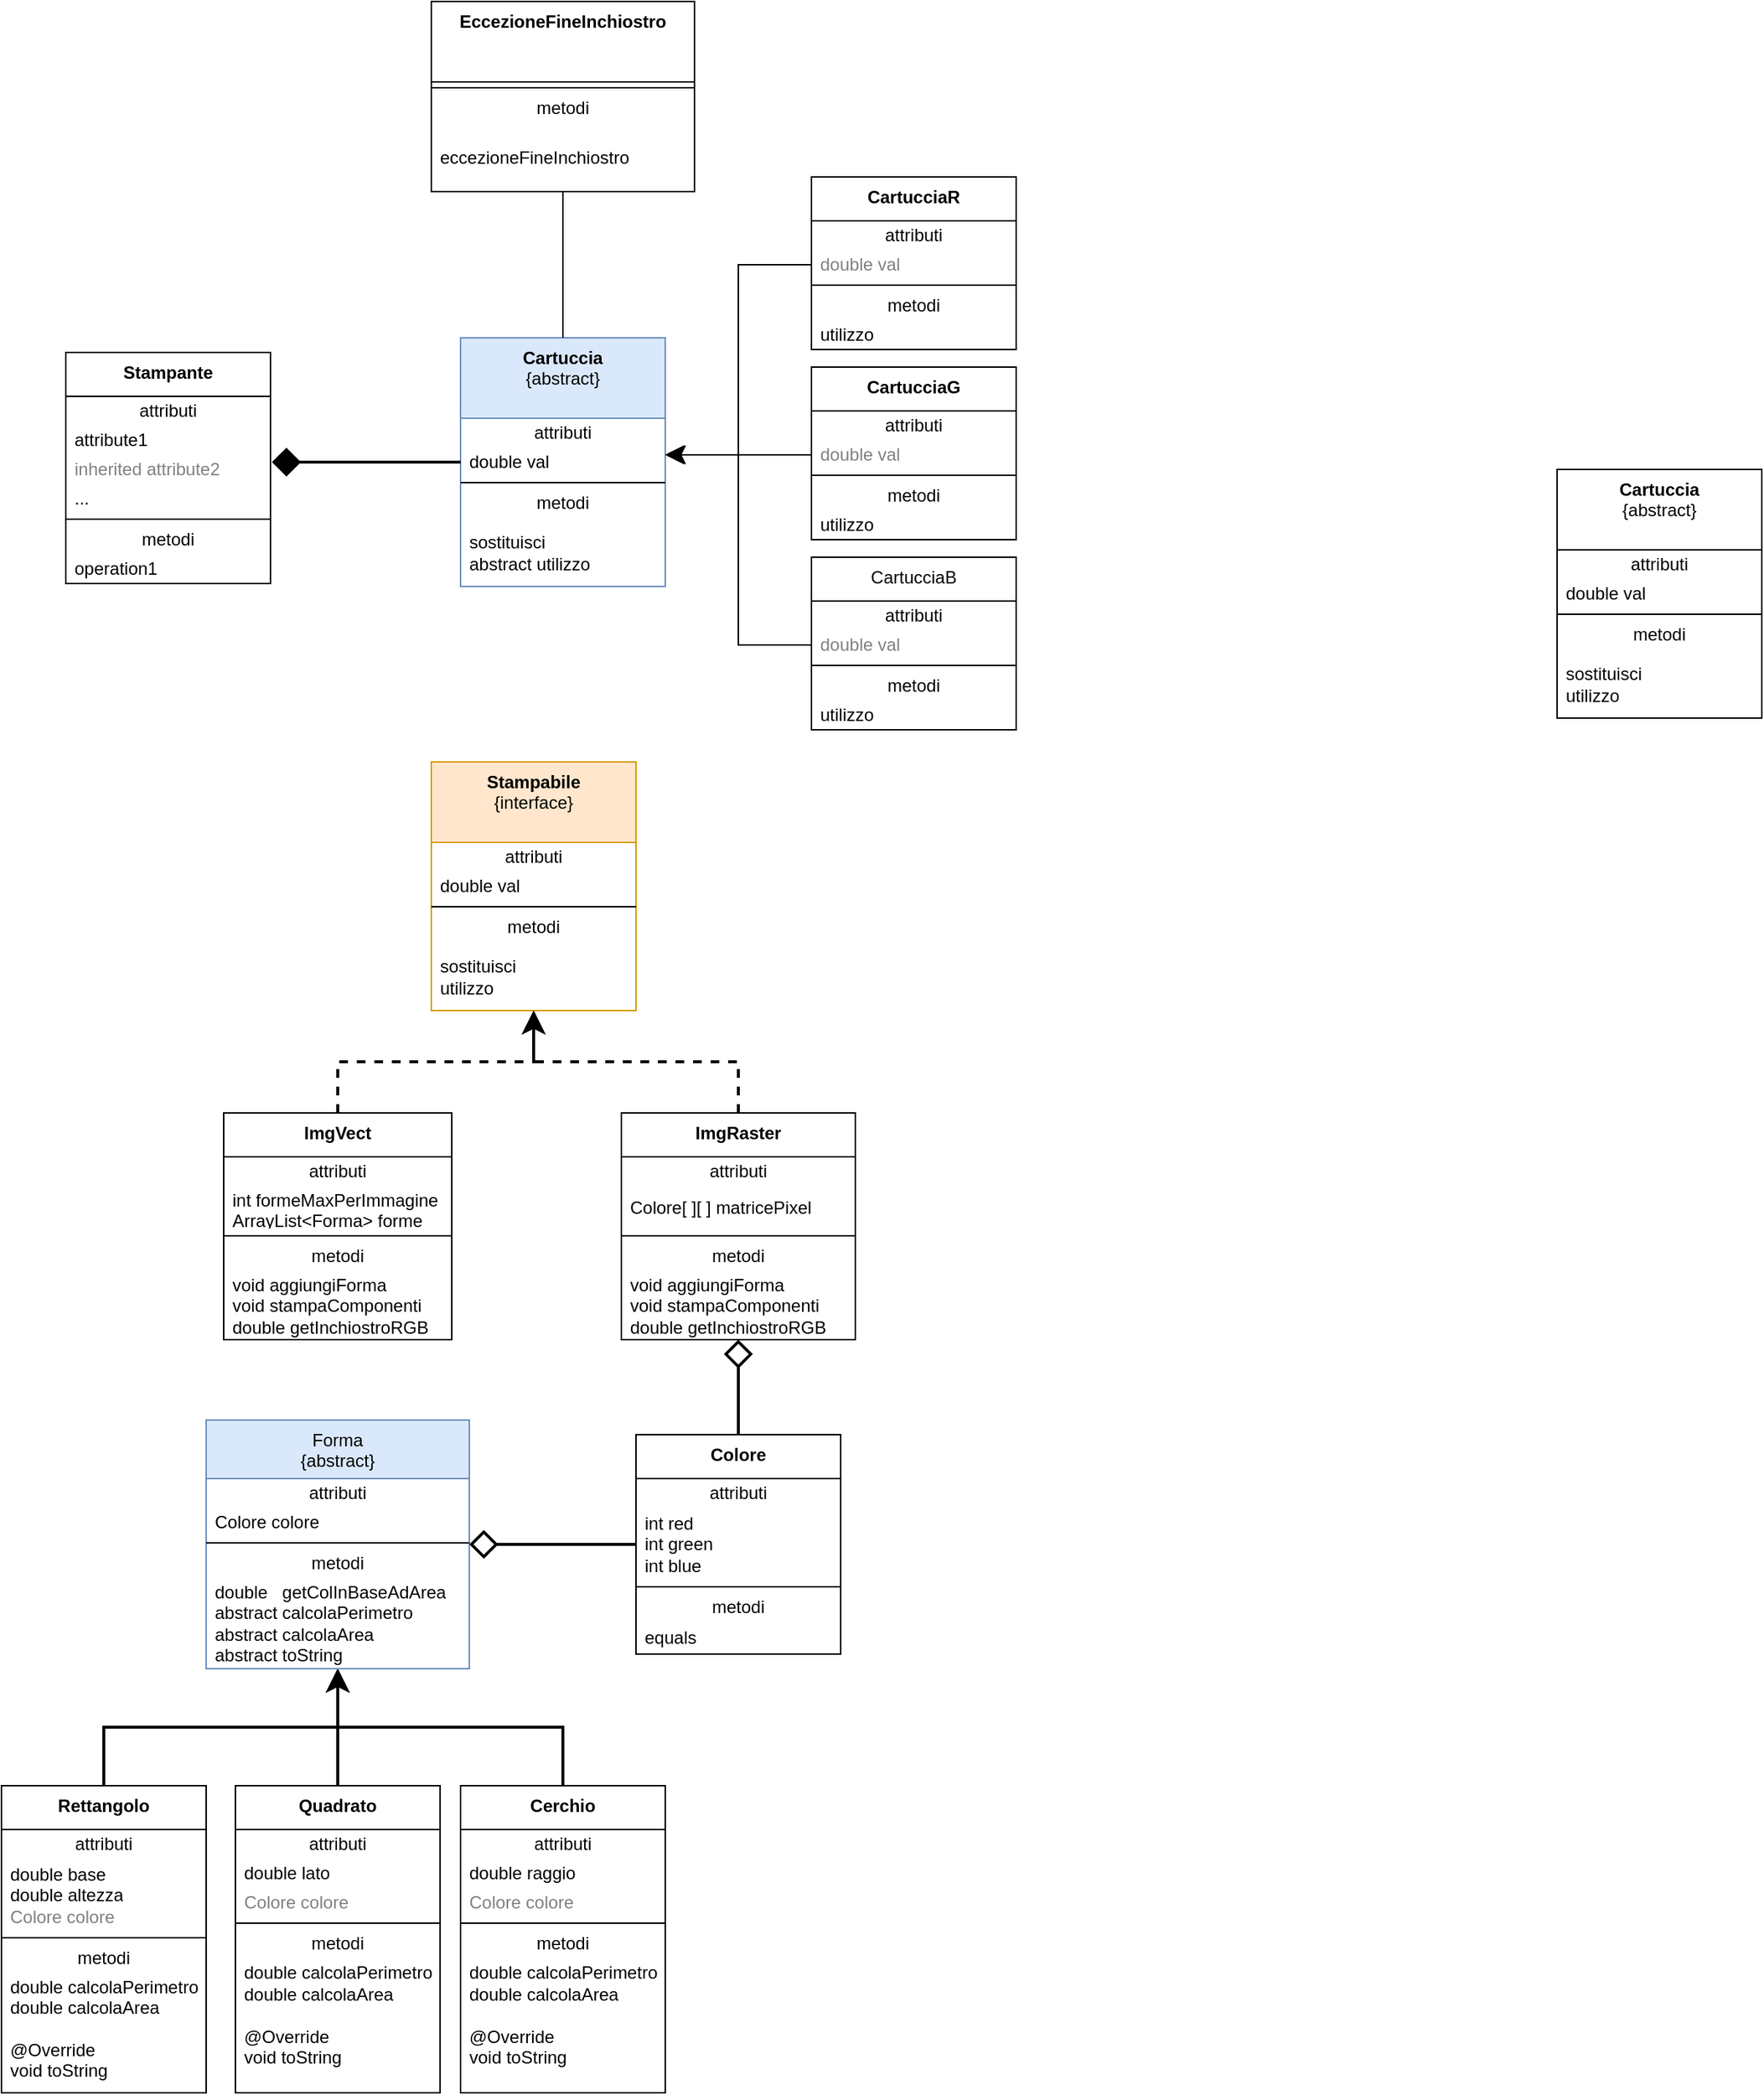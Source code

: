 <mxfile version="24.9.0">
  <diagram name="Pagina-1" id="Hsld3cg1v6XtpQA-iXIp">
    <mxGraphModel dx="1185" dy="422" grid="1" gridSize="10" guides="1" tooltips="1" connect="1" arrows="1" fold="1" page="1" pageScale="1" pageWidth="827" pageHeight="1169" background="none" math="0" shadow="0">
      <root>
        <mxCell id="0" />
        <mxCell id="1" parent="0" />
        <mxCell id="GJ7OKZnw5Xzyx3DYVOwt-128" style="edgeStyle=orthogonalEdgeStyle;rounded=0;orthogonalLoop=1;jettySize=auto;html=1;exitX=0.5;exitY=0;exitDx=0;exitDy=0;entryX=0.5;entryY=1;entryDx=0;entryDy=0;strokeWidth=2;endSize=10;" edge="1" parent="1" source="GJ7OKZnw5Xzyx3DYVOwt-2" target="GJ7OKZnw5Xzyx3DYVOwt-118">
          <mxGeometry relative="1" as="geometry" />
        </mxCell>
        <mxCell id="GJ7OKZnw5Xzyx3DYVOwt-2" value="&lt;b&gt;Rettangolo&lt;/b&gt;" style="swimlane;fontStyle=0;align=center;verticalAlign=top;childLayout=stackLayout;horizontal=1;startSize=30;horizontalStack=0;resizeParent=1;resizeParentMax=0;resizeLast=0;collapsible=0;marginBottom=0;html=1;whiteSpace=wrap;" vertex="1" parent="1">
          <mxGeometry x="146" y="1440" width="140" height="210" as="geometry" />
        </mxCell>
        <mxCell id="GJ7OKZnw5Xzyx3DYVOwt-3" value="attributi" style="text;html=1;strokeColor=none;fillColor=none;align=center;verticalAlign=middle;spacingLeft=4;spacingRight=4;overflow=hidden;rotatable=0;points=[[0,0.5],[1,0.5]];portConstraint=eastwest;whiteSpace=wrap;" vertex="1" parent="GJ7OKZnw5Xzyx3DYVOwt-2">
          <mxGeometry y="30" width="140" height="20" as="geometry" />
        </mxCell>
        <mxCell id="GJ7OKZnw5Xzyx3DYVOwt-4" value="double base&lt;div&gt;double altezza&lt;/div&gt;&lt;div&gt;&lt;span style=&quot;color: rgb(128, 128, 128);&quot;&gt;Colore colore&lt;/span&gt;&lt;/div&gt;" style="text;html=1;strokeColor=none;fillColor=none;align=left;verticalAlign=middle;spacingLeft=4;spacingRight=4;overflow=hidden;rotatable=0;points=[[0,0.5],[1,0.5]];portConstraint=eastwest;whiteSpace=wrap;" vertex="1" parent="GJ7OKZnw5Xzyx3DYVOwt-2">
          <mxGeometry y="50" width="140" height="50" as="geometry" />
        </mxCell>
        <mxCell id="GJ7OKZnw5Xzyx3DYVOwt-7" value="" style="line;strokeWidth=1;fillColor=none;align=left;verticalAlign=middle;spacingTop=-1;spacingLeft=3;spacingRight=3;rotatable=0;labelPosition=right;points=[];portConstraint=eastwest;" vertex="1" parent="GJ7OKZnw5Xzyx3DYVOwt-2">
          <mxGeometry y="100" width="140" height="8" as="geometry" />
        </mxCell>
        <mxCell id="GJ7OKZnw5Xzyx3DYVOwt-8" value="metodi" style="text;html=1;strokeColor=none;fillColor=none;align=center;verticalAlign=middle;spacingLeft=4;spacingRight=4;overflow=hidden;rotatable=0;points=[[0,0.5],[1,0.5]];portConstraint=eastwest;whiteSpace=wrap;" vertex="1" parent="GJ7OKZnw5Xzyx3DYVOwt-2">
          <mxGeometry y="108" width="140" height="20" as="geometry" />
        </mxCell>
        <mxCell id="GJ7OKZnw5Xzyx3DYVOwt-9" value="double calcolaPerimetro&lt;div&gt;double calcolaArea&lt;/div&gt;&lt;div&gt;&lt;br&gt;&lt;/div&gt;&lt;div&gt;@Override&lt;/div&gt;&lt;div&gt;void toString&lt;/div&gt;&lt;div&gt;&lt;br&gt;&lt;/div&gt;" style="text;html=1;strokeColor=none;fillColor=none;align=left;verticalAlign=middle;spacingLeft=4;spacingRight=4;overflow=hidden;rotatable=0;points=[[0,0.5],[1,0.5]];portConstraint=eastwest;whiteSpace=wrap;" vertex="1" parent="GJ7OKZnw5Xzyx3DYVOwt-2">
          <mxGeometry y="128" width="140" height="82" as="geometry" />
        </mxCell>
        <mxCell id="GJ7OKZnw5Xzyx3DYVOwt-11" value="&lt;b&gt;Stampante&lt;/b&gt;&lt;div&gt;&lt;br/&gt;&lt;/div&gt;" style="swimlane;fontStyle=0;align=center;verticalAlign=top;childLayout=stackLayout;horizontal=1;startSize=30;horizontalStack=0;resizeParent=1;resizeParentMax=0;resizeLast=0;collapsible=0;marginBottom=0;html=1;whiteSpace=wrap;" vertex="1" parent="1">
          <mxGeometry x="190" y="460" width="140" height="158" as="geometry" />
        </mxCell>
        <mxCell id="GJ7OKZnw5Xzyx3DYVOwt-12" value="attributi" style="text;html=1;strokeColor=none;fillColor=none;align=center;verticalAlign=middle;spacingLeft=4;spacingRight=4;overflow=hidden;rotatable=0;points=[[0,0.5],[1,0.5]];portConstraint=eastwest;whiteSpace=wrap;" vertex="1" parent="GJ7OKZnw5Xzyx3DYVOwt-11">
          <mxGeometry y="30" width="140" height="20" as="geometry" />
        </mxCell>
        <mxCell id="GJ7OKZnw5Xzyx3DYVOwt-13" value="attribute1" style="text;html=1;strokeColor=none;fillColor=none;align=left;verticalAlign=middle;spacingLeft=4;spacingRight=4;overflow=hidden;rotatable=0;points=[[0,0.5],[1,0.5]];portConstraint=eastwest;whiteSpace=wrap;" vertex="1" parent="GJ7OKZnw5Xzyx3DYVOwt-11">
          <mxGeometry y="50" width="140" height="20" as="geometry" />
        </mxCell>
        <mxCell id="GJ7OKZnw5Xzyx3DYVOwt-14" value="inherited attribute2" style="text;html=1;strokeColor=none;fillColor=none;align=left;verticalAlign=middle;spacingLeft=4;spacingRight=4;overflow=hidden;rotatable=0;points=[[0,0.5],[1,0.5]];portConstraint=eastwest;fontColor=#808080;whiteSpace=wrap;" vertex="1" parent="GJ7OKZnw5Xzyx3DYVOwt-11">
          <mxGeometry y="70" width="140" height="20" as="geometry" />
        </mxCell>
        <mxCell id="GJ7OKZnw5Xzyx3DYVOwt-15" value="..." style="text;html=1;strokeColor=none;fillColor=none;align=left;verticalAlign=middle;spacingLeft=4;spacingRight=4;overflow=hidden;rotatable=0;points=[[0,0.5],[1,0.5]];portConstraint=eastwest;whiteSpace=wrap;" vertex="1" parent="GJ7OKZnw5Xzyx3DYVOwt-11">
          <mxGeometry y="90" width="140" height="20" as="geometry" />
        </mxCell>
        <mxCell id="GJ7OKZnw5Xzyx3DYVOwt-16" value="" style="line;strokeWidth=1;fillColor=none;align=left;verticalAlign=middle;spacingTop=-1;spacingLeft=3;spacingRight=3;rotatable=0;labelPosition=right;points=[];portConstraint=eastwest;" vertex="1" parent="GJ7OKZnw5Xzyx3DYVOwt-11">
          <mxGeometry y="110" width="140" height="8" as="geometry" />
        </mxCell>
        <mxCell id="GJ7OKZnw5Xzyx3DYVOwt-17" value="metodi" style="text;html=1;strokeColor=none;fillColor=none;align=center;verticalAlign=middle;spacingLeft=4;spacingRight=4;overflow=hidden;rotatable=0;points=[[0,0.5],[1,0.5]];portConstraint=eastwest;whiteSpace=wrap;" vertex="1" parent="GJ7OKZnw5Xzyx3DYVOwt-11">
          <mxGeometry y="118" width="140" height="20" as="geometry" />
        </mxCell>
        <mxCell id="GJ7OKZnw5Xzyx3DYVOwt-18" value="operation1" style="text;html=1;strokeColor=none;fillColor=none;align=left;verticalAlign=middle;spacingLeft=4;spacingRight=4;overflow=hidden;rotatable=0;points=[[0,0.5],[1,0.5]];portConstraint=eastwest;whiteSpace=wrap;" vertex="1" parent="GJ7OKZnw5Xzyx3DYVOwt-11">
          <mxGeometry y="138" width="140" height="20" as="geometry" />
        </mxCell>
        <mxCell id="GJ7OKZnw5Xzyx3DYVOwt-19" value="&lt;b&gt;Cartuccia&lt;/b&gt;&lt;br&gt;{abstract}" style="swimlane;fontStyle=0;align=center;verticalAlign=top;childLayout=stackLayout;horizontal=1;startSize=55;horizontalStack=0;resizeParent=1;resizeParentMax=0;resizeLast=0;collapsible=0;marginBottom=0;html=1;whiteSpace=wrap;fillColor=#dae8fc;strokeColor=#6c8ebf;" vertex="1" parent="1">
          <mxGeometry x="460" y="450" width="140" height="170" as="geometry" />
        </mxCell>
        <mxCell id="GJ7OKZnw5Xzyx3DYVOwt-20" value="attributi" style="text;html=1;strokeColor=none;fillColor=none;align=center;verticalAlign=middle;spacingLeft=4;spacingRight=4;overflow=hidden;rotatable=0;points=[[0,0.5],[1,0.5]];portConstraint=eastwest;whiteSpace=wrap;" vertex="1" parent="GJ7OKZnw5Xzyx3DYVOwt-19">
          <mxGeometry y="55" width="140" height="20" as="geometry" />
        </mxCell>
        <mxCell id="GJ7OKZnw5Xzyx3DYVOwt-21" value="double val" style="text;html=1;strokeColor=none;fillColor=none;align=left;verticalAlign=middle;spacingLeft=4;spacingRight=4;overflow=hidden;rotatable=0;points=[[0,0.5],[1,0.5]];portConstraint=eastwest;whiteSpace=wrap;" vertex="1" parent="GJ7OKZnw5Xzyx3DYVOwt-19">
          <mxGeometry y="75" width="140" height="20" as="geometry" />
        </mxCell>
        <mxCell id="GJ7OKZnw5Xzyx3DYVOwt-24" value="" style="line;strokeWidth=1;fillColor=none;align=left;verticalAlign=middle;spacingTop=-1;spacingLeft=3;spacingRight=3;rotatable=0;labelPosition=right;points=[];portConstraint=eastwest;" vertex="1" parent="GJ7OKZnw5Xzyx3DYVOwt-19">
          <mxGeometry y="95" width="140" height="8" as="geometry" />
        </mxCell>
        <mxCell id="GJ7OKZnw5Xzyx3DYVOwt-25" value="metodi" style="text;html=1;strokeColor=none;fillColor=none;align=center;verticalAlign=middle;spacingLeft=4;spacingRight=4;overflow=hidden;rotatable=0;points=[[0,0.5],[1,0.5]];portConstraint=eastwest;whiteSpace=wrap;" vertex="1" parent="GJ7OKZnw5Xzyx3DYVOwt-19">
          <mxGeometry y="103" width="140" height="20" as="geometry" />
        </mxCell>
        <mxCell id="GJ7OKZnw5Xzyx3DYVOwt-26" value="sostituisci&lt;div&gt;abstract utilizzo&lt;/div&gt;" style="text;html=1;strokeColor=none;fillColor=none;align=left;verticalAlign=middle;spacingLeft=4;spacingRight=4;overflow=hidden;rotatable=0;points=[[0,0.5],[1,0.5]];portConstraint=eastwest;whiteSpace=wrap;" vertex="1" parent="GJ7OKZnw5Xzyx3DYVOwt-19">
          <mxGeometry y="123" width="140" height="47" as="geometry" />
        </mxCell>
        <mxCell id="GJ7OKZnw5Xzyx3DYVOwt-27" value="&lt;b&gt;CartucciaR&lt;/b&gt;" style="swimlane;fontStyle=0;align=center;verticalAlign=top;childLayout=stackLayout;horizontal=1;startSize=30;horizontalStack=0;resizeParent=1;resizeParentMax=0;resizeLast=0;collapsible=0;marginBottom=0;html=1;whiteSpace=wrap;" vertex="1" parent="1">
          <mxGeometry x="700" y="340" width="140" height="118" as="geometry" />
        </mxCell>
        <mxCell id="GJ7OKZnw5Xzyx3DYVOwt-28" value="attributi" style="text;html=1;strokeColor=none;fillColor=none;align=center;verticalAlign=middle;spacingLeft=4;spacingRight=4;overflow=hidden;rotatable=0;points=[[0,0.5],[1,0.5]];portConstraint=eastwest;whiteSpace=wrap;" vertex="1" parent="GJ7OKZnw5Xzyx3DYVOwt-27">
          <mxGeometry y="30" width="140" height="20" as="geometry" />
        </mxCell>
        <mxCell id="GJ7OKZnw5Xzyx3DYVOwt-88" style="edgeStyle=orthogonalEdgeStyle;rounded=0;orthogonalLoop=1;jettySize=auto;html=1;exitX=0;exitY=0.5;exitDx=0;exitDy=0;endSize=10;" edge="1" parent="GJ7OKZnw5Xzyx3DYVOwt-27" source="GJ7OKZnw5Xzyx3DYVOwt-30">
          <mxGeometry relative="1" as="geometry">
            <mxPoint x="-100" y="190" as="targetPoint" />
            <Array as="points">
              <mxPoint x="-50" y="60" />
              <mxPoint x="-50" y="190" />
            </Array>
          </mxGeometry>
        </mxCell>
        <mxCell id="GJ7OKZnw5Xzyx3DYVOwt-30" value="double val" style="text;html=1;strokeColor=none;fillColor=none;align=left;verticalAlign=middle;spacingLeft=4;spacingRight=4;overflow=hidden;rotatable=0;points=[[0,0.5],[1,0.5]];portConstraint=eastwest;fontColor=#808080;whiteSpace=wrap;" vertex="1" parent="GJ7OKZnw5Xzyx3DYVOwt-27">
          <mxGeometry y="50" width="140" height="20" as="geometry" />
        </mxCell>
        <mxCell id="GJ7OKZnw5Xzyx3DYVOwt-32" value="" style="line;strokeWidth=1;fillColor=none;align=left;verticalAlign=middle;spacingTop=-1;spacingLeft=3;spacingRight=3;rotatable=0;labelPosition=right;points=[];portConstraint=eastwest;" vertex="1" parent="GJ7OKZnw5Xzyx3DYVOwt-27">
          <mxGeometry y="70" width="140" height="8" as="geometry" />
        </mxCell>
        <mxCell id="GJ7OKZnw5Xzyx3DYVOwt-33" value="metodi" style="text;html=1;strokeColor=none;fillColor=none;align=center;verticalAlign=middle;spacingLeft=4;spacingRight=4;overflow=hidden;rotatable=0;points=[[0,0.5],[1,0.5]];portConstraint=eastwest;whiteSpace=wrap;" vertex="1" parent="GJ7OKZnw5Xzyx3DYVOwt-27">
          <mxGeometry y="78" width="140" height="20" as="geometry" />
        </mxCell>
        <mxCell id="GJ7OKZnw5Xzyx3DYVOwt-34" value="utilizzo" style="text;html=1;strokeColor=none;fillColor=none;align=left;verticalAlign=middle;spacingLeft=4;spacingRight=4;overflow=hidden;rotatable=0;points=[[0,0.5],[1,0.5]];portConstraint=eastwest;whiteSpace=wrap;" vertex="1" parent="GJ7OKZnw5Xzyx3DYVOwt-27">
          <mxGeometry y="98" width="140" height="20" as="geometry" />
        </mxCell>
        <mxCell id="GJ7OKZnw5Xzyx3DYVOwt-35" value="&lt;b&gt;CartucciaG&lt;/b&gt;" style="swimlane;fontStyle=0;align=center;verticalAlign=top;childLayout=stackLayout;horizontal=1;startSize=30;horizontalStack=0;resizeParent=1;resizeParentMax=0;resizeLast=0;collapsible=0;marginBottom=0;html=1;whiteSpace=wrap;" vertex="1" parent="1">
          <mxGeometry x="700" y="470" width="140" height="118" as="geometry" />
        </mxCell>
        <mxCell id="GJ7OKZnw5Xzyx3DYVOwt-36" value="attributi" style="text;html=1;strokeColor=none;fillColor=none;align=center;verticalAlign=middle;spacingLeft=4;spacingRight=4;overflow=hidden;rotatable=0;points=[[0,0.5],[1,0.5]];portConstraint=eastwest;whiteSpace=wrap;" vertex="1" parent="GJ7OKZnw5Xzyx3DYVOwt-35">
          <mxGeometry y="30" width="140" height="20" as="geometry" />
        </mxCell>
        <mxCell id="GJ7OKZnw5Xzyx3DYVOwt-38" value="double val" style="text;html=1;strokeColor=none;fillColor=none;align=left;verticalAlign=middle;spacingLeft=4;spacingRight=4;overflow=hidden;rotatable=0;points=[[0,0.5],[1,0.5]];portConstraint=eastwest;fontColor=#808080;whiteSpace=wrap;" vertex="1" parent="GJ7OKZnw5Xzyx3DYVOwt-35">
          <mxGeometry y="50" width="140" height="20" as="geometry" />
        </mxCell>
        <mxCell id="GJ7OKZnw5Xzyx3DYVOwt-40" value="" style="line;strokeWidth=1;fillColor=none;align=left;verticalAlign=middle;spacingTop=-1;spacingLeft=3;spacingRight=3;rotatable=0;labelPosition=right;points=[];portConstraint=eastwest;" vertex="1" parent="GJ7OKZnw5Xzyx3DYVOwt-35">
          <mxGeometry y="70" width="140" height="8" as="geometry" />
        </mxCell>
        <mxCell id="GJ7OKZnw5Xzyx3DYVOwt-41" value="metodi" style="text;html=1;strokeColor=none;fillColor=none;align=center;verticalAlign=middle;spacingLeft=4;spacingRight=4;overflow=hidden;rotatable=0;points=[[0,0.5],[1,0.5]];portConstraint=eastwest;whiteSpace=wrap;" vertex="1" parent="GJ7OKZnw5Xzyx3DYVOwt-35">
          <mxGeometry y="78" width="140" height="20" as="geometry" />
        </mxCell>
        <mxCell id="GJ7OKZnw5Xzyx3DYVOwt-42" value="utilizzo" style="text;html=1;strokeColor=none;fillColor=none;align=left;verticalAlign=middle;spacingLeft=4;spacingRight=4;overflow=hidden;rotatable=0;points=[[0,0.5],[1,0.5]];portConstraint=eastwest;whiteSpace=wrap;" vertex="1" parent="GJ7OKZnw5Xzyx3DYVOwt-35">
          <mxGeometry y="98" width="140" height="20" as="geometry" />
        </mxCell>
        <mxCell id="GJ7OKZnw5Xzyx3DYVOwt-43" value="CartucciaB" style="swimlane;fontStyle=0;align=center;verticalAlign=top;childLayout=stackLayout;horizontal=1;startSize=30;horizontalStack=0;resizeParent=1;resizeParentMax=0;resizeLast=0;collapsible=0;marginBottom=0;html=1;whiteSpace=wrap;" vertex="1" parent="1">
          <mxGeometry x="700" y="600" width="140" height="118" as="geometry" />
        </mxCell>
        <mxCell id="GJ7OKZnw5Xzyx3DYVOwt-44" value="attributi" style="text;html=1;strokeColor=none;fillColor=none;align=center;verticalAlign=middle;spacingLeft=4;spacingRight=4;overflow=hidden;rotatable=0;points=[[0,0.5],[1,0.5]];portConstraint=eastwest;whiteSpace=wrap;" vertex="1" parent="GJ7OKZnw5Xzyx3DYVOwt-43">
          <mxGeometry y="30" width="140" height="20" as="geometry" />
        </mxCell>
        <mxCell id="GJ7OKZnw5Xzyx3DYVOwt-46" value="double val" style="text;html=1;strokeColor=none;fillColor=none;align=left;verticalAlign=middle;spacingLeft=4;spacingRight=4;overflow=hidden;rotatable=0;points=[[0,0.5],[1,0.5]];portConstraint=eastwest;fontColor=#808080;whiteSpace=wrap;" vertex="1" parent="GJ7OKZnw5Xzyx3DYVOwt-43">
          <mxGeometry y="50" width="140" height="20" as="geometry" />
        </mxCell>
        <mxCell id="GJ7OKZnw5Xzyx3DYVOwt-48" value="" style="line;strokeWidth=1;fillColor=none;align=left;verticalAlign=middle;spacingTop=-1;spacingLeft=3;spacingRight=3;rotatable=0;labelPosition=right;points=[];portConstraint=eastwest;" vertex="1" parent="GJ7OKZnw5Xzyx3DYVOwt-43">
          <mxGeometry y="70" width="140" height="8" as="geometry" />
        </mxCell>
        <mxCell id="GJ7OKZnw5Xzyx3DYVOwt-49" value="metodi" style="text;html=1;strokeColor=none;fillColor=none;align=center;verticalAlign=middle;spacingLeft=4;spacingRight=4;overflow=hidden;rotatable=0;points=[[0,0.5],[1,0.5]];portConstraint=eastwest;whiteSpace=wrap;" vertex="1" parent="GJ7OKZnw5Xzyx3DYVOwt-43">
          <mxGeometry y="78" width="140" height="20" as="geometry" />
        </mxCell>
        <mxCell id="GJ7OKZnw5Xzyx3DYVOwt-50" value="utilizzo" style="text;html=1;strokeColor=none;fillColor=none;align=left;verticalAlign=middle;spacingLeft=4;spacingRight=4;overflow=hidden;rotatable=0;points=[[0,0.5],[1,0.5]];portConstraint=eastwest;whiteSpace=wrap;" vertex="1" parent="GJ7OKZnw5Xzyx3DYVOwt-43">
          <mxGeometry y="98" width="140" height="20" as="geometry" />
        </mxCell>
        <mxCell id="GJ7OKZnw5Xzyx3DYVOwt-90" style="edgeStyle=orthogonalEdgeStyle;rounded=0;orthogonalLoop=1;jettySize=auto;html=1;exitX=0.5;exitY=1;exitDx=0;exitDy=0;entryX=0.5;entryY=0;entryDx=0;entryDy=0;endArrow=none;endFill=0;" edge="1" parent="1" source="GJ7OKZnw5Xzyx3DYVOwt-57" target="GJ7OKZnw5Xzyx3DYVOwt-19">
          <mxGeometry relative="1" as="geometry" />
        </mxCell>
        <mxCell id="GJ7OKZnw5Xzyx3DYVOwt-57" value="&lt;b&gt;EccezioneFineInchiostro&lt;/b&gt;" style="swimlane;fontStyle=0;align=center;verticalAlign=top;childLayout=stackLayout;horizontal=1;startSize=55;horizontalStack=0;resizeParent=1;resizeParentMax=0;resizeLast=0;collapsible=0;marginBottom=0;html=1;whiteSpace=wrap;" vertex="1" parent="1">
          <mxGeometry x="440" y="220" width="180" height="130" as="geometry" />
        </mxCell>
        <mxCell id="GJ7OKZnw5Xzyx3DYVOwt-60" value="" style="line;strokeWidth=1;fillColor=none;align=left;verticalAlign=middle;spacingTop=-1;spacingLeft=3;spacingRight=3;rotatable=0;labelPosition=right;points=[];portConstraint=eastwest;" vertex="1" parent="GJ7OKZnw5Xzyx3DYVOwt-57">
          <mxGeometry y="55" width="180" height="8" as="geometry" />
        </mxCell>
        <mxCell id="GJ7OKZnw5Xzyx3DYVOwt-61" value="metodi" style="text;html=1;strokeColor=none;fillColor=none;align=center;verticalAlign=middle;spacingLeft=4;spacingRight=4;overflow=hidden;rotatable=0;points=[[0,0.5],[1,0.5]];portConstraint=eastwest;whiteSpace=wrap;" vertex="1" parent="GJ7OKZnw5Xzyx3DYVOwt-57">
          <mxGeometry y="63" width="180" height="20" as="geometry" />
        </mxCell>
        <mxCell id="GJ7OKZnw5Xzyx3DYVOwt-62" value="eccezioneFineInchiostro" style="text;html=1;strokeColor=none;fillColor=none;align=left;verticalAlign=middle;spacingLeft=4;spacingRight=4;overflow=hidden;rotatable=0;points=[[0,0.5],[1,0.5]];portConstraint=eastwest;whiteSpace=wrap;" vertex="1" parent="GJ7OKZnw5Xzyx3DYVOwt-57">
          <mxGeometry y="83" width="180" height="47" as="geometry" />
        </mxCell>
        <mxCell id="GJ7OKZnw5Xzyx3DYVOwt-63" value="&lt;b&gt;Cartuccia&lt;/b&gt;&lt;br&gt;{abstract}" style="swimlane;fontStyle=0;align=center;verticalAlign=top;childLayout=stackLayout;horizontal=1;startSize=55;horizontalStack=0;resizeParent=1;resizeParentMax=0;resizeLast=0;collapsible=0;marginBottom=0;html=1;whiteSpace=wrap;" vertex="1" parent="1">
          <mxGeometry x="1210" y="540" width="140" height="170" as="geometry" />
        </mxCell>
        <mxCell id="GJ7OKZnw5Xzyx3DYVOwt-64" value="attributi" style="text;html=1;strokeColor=none;fillColor=none;align=center;verticalAlign=middle;spacingLeft=4;spacingRight=4;overflow=hidden;rotatable=0;points=[[0,0.5],[1,0.5]];portConstraint=eastwest;whiteSpace=wrap;" vertex="1" parent="GJ7OKZnw5Xzyx3DYVOwt-63">
          <mxGeometry y="55" width="140" height="20" as="geometry" />
        </mxCell>
        <mxCell id="GJ7OKZnw5Xzyx3DYVOwt-65" value="double val" style="text;html=1;strokeColor=none;fillColor=none;align=left;verticalAlign=middle;spacingLeft=4;spacingRight=4;overflow=hidden;rotatable=0;points=[[0,0.5],[1,0.5]];portConstraint=eastwest;whiteSpace=wrap;" vertex="1" parent="GJ7OKZnw5Xzyx3DYVOwt-63">
          <mxGeometry y="75" width="140" height="20" as="geometry" />
        </mxCell>
        <mxCell id="GJ7OKZnw5Xzyx3DYVOwt-66" value="" style="line;strokeWidth=1;fillColor=none;align=left;verticalAlign=middle;spacingTop=-1;spacingLeft=3;spacingRight=3;rotatable=0;labelPosition=right;points=[];portConstraint=eastwest;" vertex="1" parent="GJ7OKZnw5Xzyx3DYVOwt-63">
          <mxGeometry y="95" width="140" height="8" as="geometry" />
        </mxCell>
        <mxCell id="GJ7OKZnw5Xzyx3DYVOwt-67" value="metodi" style="text;html=1;strokeColor=none;fillColor=none;align=center;verticalAlign=middle;spacingLeft=4;spacingRight=4;overflow=hidden;rotatable=0;points=[[0,0.5],[1,0.5]];portConstraint=eastwest;whiteSpace=wrap;" vertex="1" parent="GJ7OKZnw5Xzyx3DYVOwt-63">
          <mxGeometry y="103" width="140" height="20" as="geometry" />
        </mxCell>
        <mxCell id="GJ7OKZnw5Xzyx3DYVOwt-68" value="sostituisci&lt;div&gt;utilizzo&lt;/div&gt;" style="text;html=1;strokeColor=none;fillColor=none;align=left;verticalAlign=middle;spacingLeft=4;spacingRight=4;overflow=hidden;rotatable=0;points=[[0,0.5],[1,0.5]];portConstraint=eastwest;whiteSpace=wrap;" vertex="1" parent="GJ7OKZnw5Xzyx3DYVOwt-63">
          <mxGeometry y="123" width="140" height="47" as="geometry" />
        </mxCell>
        <mxCell id="GJ7OKZnw5Xzyx3DYVOwt-135" style="edgeStyle=orthogonalEdgeStyle;rounded=0;orthogonalLoop=1;jettySize=auto;html=1;exitX=0.5;exitY=0;exitDx=0;exitDy=0;entryX=0.5;entryY=1;entryDx=0;entryDy=0;endSize=15;strokeWidth=2;endArrow=diamond;endFill=0;" edge="1" parent="1" source="GJ7OKZnw5Xzyx3DYVOwt-69" target="GJ7OKZnw5Xzyx3DYVOwt-129">
          <mxGeometry relative="1" as="geometry" />
        </mxCell>
        <mxCell id="GJ7OKZnw5Xzyx3DYVOwt-69" value="&lt;b&gt;Colore&lt;/b&gt;" style="swimlane;fontStyle=0;align=center;verticalAlign=top;childLayout=stackLayout;horizontal=1;startSize=30;horizontalStack=0;resizeParent=1;resizeParentMax=0;resizeLast=0;collapsible=0;marginBottom=0;html=1;whiteSpace=wrap;" vertex="1" parent="1">
          <mxGeometry x="580" y="1200" width="140" height="150" as="geometry" />
        </mxCell>
        <mxCell id="GJ7OKZnw5Xzyx3DYVOwt-70" value="attributi" style="text;html=1;strokeColor=none;fillColor=none;align=center;verticalAlign=middle;spacingLeft=4;spacingRight=4;overflow=hidden;rotatable=0;points=[[0,0.5],[1,0.5]];portConstraint=eastwest;whiteSpace=wrap;" vertex="1" parent="GJ7OKZnw5Xzyx3DYVOwt-69">
          <mxGeometry y="30" width="140" height="20" as="geometry" />
        </mxCell>
        <mxCell id="GJ7OKZnw5Xzyx3DYVOwt-71" value="int red&lt;div&gt;int green&lt;/div&gt;&lt;div&gt;int blue&lt;/div&gt;" style="text;html=1;strokeColor=none;fillColor=none;align=left;verticalAlign=middle;spacingLeft=4;spacingRight=4;overflow=hidden;rotatable=0;points=[[0,0.5],[1,0.5]];portConstraint=eastwest;whiteSpace=wrap;" vertex="1" parent="GJ7OKZnw5Xzyx3DYVOwt-69">
          <mxGeometry y="50" width="140" height="50" as="geometry" />
        </mxCell>
        <mxCell id="GJ7OKZnw5Xzyx3DYVOwt-72" value="" style="line;strokeWidth=1;fillColor=none;align=left;verticalAlign=middle;spacingTop=-1;spacingLeft=3;spacingRight=3;rotatable=0;labelPosition=right;points=[];portConstraint=eastwest;" vertex="1" parent="GJ7OKZnw5Xzyx3DYVOwt-69">
          <mxGeometry y="100" width="140" height="8" as="geometry" />
        </mxCell>
        <mxCell id="GJ7OKZnw5Xzyx3DYVOwt-73" value="metodi" style="text;html=1;strokeColor=none;fillColor=none;align=center;verticalAlign=middle;spacingLeft=4;spacingRight=4;overflow=hidden;rotatable=0;points=[[0,0.5],[1,0.5]];portConstraint=eastwest;whiteSpace=wrap;" vertex="1" parent="GJ7OKZnw5Xzyx3DYVOwt-69">
          <mxGeometry y="108" width="140" height="20" as="geometry" />
        </mxCell>
        <mxCell id="GJ7OKZnw5Xzyx3DYVOwt-74" value="&lt;div&gt;equals&lt;/div&gt;" style="text;html=1;strokeColor=none;fillColor=none;align=left;verticalAlign=middle;spacingLeft=4;spacingRight=4;overflow=hidden;rotatable=0;points=[[0,0.5],[1,0.5]];portConstraint=eastwest;whiteSpace=wrap;" vertex="1" parent="GJ7OKZnw5Xzyx3DYVOwt-69">
          <mxGeometry y="128" width="140" height="22" as="geometry" />
        </mxCell>
        <mxCell id="GJ7OKZnw5Xzyx3DYVOwt-138" style="edgeStyle=orthogonalEdgeStyle;shape=connector;rounded=0;orthogonalLoop=1;jettySize=auto;html=1;exitX=0.5;exitY=0;exitDx=0;exitDy=0;strokeColor=default;strokeWidth=2;align=center;verticalAlign=middle;fontFamily=Helvetica;fontSize=11;fontColor=default;labelBackgroundColor=default;endArrow=classic;endSize=10;dashed=1;" edge="1" parent="1" source="GJ7OKZnw5Xzyx3DYVOwt-75" target="GJ7OKZnw5Xzyx3DYVOwt-81">
          <mxGeometry relative="1" as="geometry" />
        </mxCell>
        <mxCell id="GJ7OKZnw5Xzyx3DYVOwt-75" value="&lt;b&gt;ImgVect&lt;/b&gt;" style="swimlane;fontStyle=0;align=center;verticalAlign=top;childLayout=stackLayout;horizontal=1;startSize=30;horizontalStack=0;resizeParent=1;resizeParentMax=0;resizeLast=0;collapsible=0;marginBottom=0;html=1;whiteSpace=wrap;" vertex="1" parent="1">
          <mxGeometry x="298" y="980" width="156" height="155" as="geometry" />
        </mxCell>
        <mxCell id="GJ7OKZnw5Xzyx3DYVOwt-76" value="attributi" style="text;html=1;strokeColor=none;fillColor=none;align=center;verticalAlign=middle;spacingLeft=4;spacingRight=4;overflow=hidden;rotatable=0;points=[[0,0.5],[1,0.5]];portConstraint=eastwest;whiteSpace=wrap;" vertex="1" parent="GJ7OKZnw5Xzyx3DYVOwt-75">
          <mxGeometry y="30" width="156" height="20" as="geometry" />
        </mxCell>
        <mxCell id="GJ7OKZnw5Xzyx3DYVOwt-77" value="int formeMaxPerImmagine&lt;div&gt;ArrayList&amp;lt;Forma&amp;gt; forme&lt;/div&gt;" style="text;html=1;strokeColor=none;fillColor=none;align=left;verticalAlign=middle;spacingLeft=4;spacingRight=4;overflow=hidden;rotatable=0;points=[[0,0.5],[1,0.5]];portConstraint=eastwest;whiteSpace=wrap;" vertex="1" parent="GJ7OKZnw5Xzyx3DYVOwt-75">
          <mxGeometry y="50" width="156" height="30" as="geometry" />
        </mxCell>
        <mxCell id="GJ7OKZnw5Xzyx3DYVOwt-78" value="" style="line;strokeWidth=1;fillColor=none;align=left;verticalAlign=middle;spacingTop=-1;spacingLeft=3;spacingRight=3;rotatable=0;labelPosition=right;points=[];portConstraint=eastwest;" vertex="1" parent="GJ7OKZnw5Xzyx3DYVOwt-75">
          <mxGeometry y="80" width="156" height="8" as="geometry" />
        </mxCell>
        <mxCell id="GJ7OKZnw5Xzyx3DYVOwt-79" value="metodi" style="text;html=1;strokeColor=none;fillColor=none;align=center;verticalAlign=middle;spacingLeft=4;spacingRight=4;overflow=hidden;rotatable=0;points=[[0,0.5],[1,0.5]];portConstraint=eastwest;whiteSpace=wrap;" vertex="1" parent="GJ7OKZnw5Xzyx3DYVOwt-75">
          <mxGeometry y="88" width="156" height="20" as="geometry" />
        </mxCell>
        <mxCell id="GJ7OKZnw5Xzyx3DYVOwt-80" value="void aggiungiForma&lt;div&gt;void stampaComponenti&lt;/div&gt;&lt;div&gt;double getInchiostroRGB&lt;/div&gt;&lt;div&gt;double calcolaAreaInBAseAlColore&lt;/div&gt;" style="text;html=1;strokeColor=none;fillColor=none;align=left;verticalAlign=middle;spacingLeft=4;spacingRight=4;overflow=hidden;rotatable=0;points=[[0,0.5],[1,0.5]];portConstraint=eastwest;whiteSpace=wrap;" vertex="1" parent="GJ7OKZnw5Xzyx3DYVOwt-75">
          <mxGeometry y="108" width="156" height="47" as="geometry" />
        </mxCell>
        <mxCell id="GJ7OKZnw5Xzyx3DYVOwt-81" value="&lt;b&gt;Stampabile&lt;/b&gt;&lt;div&gt;{interface}&lt;/div&gt;" style="swimlane;fontStyle=0;align=center;verticalAlign=top;childLayout=stackLayout;horizontal=1;startSize=55;horizontalStack=0;resizeParent=1;resizeParentMax=0;resizeLast=0;collapsible=0;marginBottom=0;html=1;whiteSpace=wrap;fillColor=#ffe6cc;strokeColor=#d79b00;" vertex="1" parent="1">
          <mxGeometry x="440" y="740" width="140" height="170" as="geometry" />
        </mxCell>
        <mxCell id="GJ7OKZnw5Xzyx3DYVOwt-82" value="attributi" style="text;html=1;strokeColor=none;fillColor=none;align=center;verticalAlign=middle;spacingLeft=4;spacingRight=4;overflow=hidden;rotatable=0;points=[[0,0.5],[1,0.5]];portConstraint=eastwest;whiteSpace=wrap;" vertex="1" parent="GJ7OKZnw5Xzyx3DYVOwt-81">
          <mxGeometry y="55" width="140" height="20" as="geometry" />
        </mxCell>
        <mxCell id="GJ7OKZnw5Xzyx3DYVOwt-83" value="double val" style="text;html=1;strokeColor=none;fillColor=none;align=left;verticalAlign=middle;spacingLeft=4;spacingRight=4;overflow=hidden;rotatable=0;points=[[0,0.5],[1,0.5]];portConstraint=eastwest;whiteSpace=wrap;" vertex="1" parent="GJ7OKZnw5Xzyx3DYVOwt-81">
          <mxGeometry y="75" width="140" height="20" as="geometry" />
        </mxCell>
        <mxCell id="GJ7OKZnw5Xzyx3DYVOwt-84" value="" style="line;strokeWidth=1;fillColor=none;align=left;verticalAlign=middle;spacingTop=-1;spacingLeft=3;spacingRight=3;rotatable=0;labelPosition=right;points=[];portConstraint=eastwest;" vertex="1" parent="GJ7OKZnw5Xzyx3DYVOwt-81">
          <mxGeometry y="95" width="140" height="8" as="geometry" />
        </mxCell>
        <mxCell id="GJ7OKZnw5Xzyx3DYVOwt-85" value="metodi" style="text;html=1;strokeColor=none;fillColor=none;align=center;verticalAlign=middle;spacingLeft=4;spacingRight=4;overflow=hidden;rotatable=0;points=[[0,0.5],[1,0.5]];portConstraint=eastwest;whiteSpace=wrap;" vertex="1" parent="GJ7OKZnw5Xzyx3DYVOwt-81">
          <mxGeometry y="103" width="140" height="20" as="geometry" />
        </mxCell>
        <mxCell id="GJ7OKZnw5Xzyx3DYVOwt-86" value="sostituisci&lt;div&gt;utilizzo&lt;/div&gt;" style="text;html=1;strokeColor=none;fillColor=none;align=left;verticalAlign=middle;spacingLeft=4;spacingRight=4;overflow=hidden;rotatable=0;points=[[0,0.5],[1,0.5]];portConstraint=eastwest;whiteSpace=wrap;" vertex="1" parent="GJ7OKZnw5Xzyx3DYVOwt-81">
          <mxGeometry y="123" width="140" height="47" as="geometry" />
        </mxCell>
        <mxCell id="GJ7OKZnw5Xzyx3DYVOwt-87" style="edgeStyle=orthogonalEdgeStyle;rounded=0;orthogonalLoop=1;jettySize=auto;html=1;exitX=0;exitY=0.5;exitDx=0;exitDy=0;entryX=1.008;entryY=0.25;entryDx=0;entryDy=0;entryPerimeter=0;endSize=10;" edge="1" parent="1" source="GJ7OKZnw5Xzyx3DYVOwt-38" target="GJ7OKZnw5Xzyx3DYVOwt-21">
          <mxGeometry relative="1" as="geometry" />
        </mxCell>
        <mxCell id="GJ7OKZnw5Xzyx3DYVOwt-89" style="edgeStyle=orthogonalEdgeStyle;rounded=0;orthogonalLoop=1;jettySize=auto;html=1;exitX=0;exitY=0.5;exitDx=0;exitDy=0;entryX=1;entryY=0.25;entryDx=0;entryDy=0;entryPerimeter=0;endSize=10;" edge="1" parent="1" source="GJ7OKZnw5Xzyx3DYVOwt-46" target="GJ7OKZnw5Xzyx3DYVOwt-21">
          <mxGeometry relative="1" as="geometry" />
        </mxCell>
        <mxCell id="GJ7OKZnw5Xzyx3DYVOwt-93" style="edgeStyle=orthogonalEdgeStyle;rounded=0;orthogonalLoop=1;jettySize=auto;html=1;exitX=0;exitY=0.5;exitDx=0;exitDy=0;endArrow=diamond;endFill=1;strokeWidth=2;targetPerimeterSpacing=0;endSize=15;" edge="1" parent="1" source="GJ7OKZnw5Xzyx3DYVOwt-21">
          <mxGeometry relative="1" as="geometry">
            <mxPoint x="331" y="535" as="targetPoint" />
          </mxGeometry>
        </mxCell>
        <mxCell id="GJ7OKZnw5Xzyx3DYVOwt-126" style="edgeStyle=orthogonalEdgeStyle;rounded=0;orthogonalLoop=1;jettySize=auto;html=1;exitX=0.5;exitY=0;exitDx=0;exitDy=0;entryX=0.5;entryY=1;entryDx=0;entryDy=0;strokeWidth=2;endSize=10;" edge="1" parent="1" source="GJ7OKZnw5Xzyx3DYVOwt-94" target="GJ7OKZnw5Xzyx3DYVOwt-118">
          <mxGeometry relative="1" as="geometry" />
        </mxCell>
        <mxCell id="GJ7OKZnw5Xzyx3DYVOwt-94" value="&lt;b&gt;Quadrato&lt;/b&gt;" style="swimlane;fontStyle=0;align=center;verticalAlign=top;childLayout=stackLayout;horizontal=1;startSize=30;horizontalStack=0;resizeParent=1;resizeParentMax=0;resizeLast=0;collapsible=0;marginBottom=0;html=1;whiteSpace=wrap;" vertex="1" parent="1">
          <mxGeometry x="306" y="1440" width="140" height="210" as="geometry" />
        </mxCell>
        <mxCell id="GJ7OKZnw5Xzyx3DYVOwt-95" value="attributi" style="text;html=1;strokeColor=none;fillColor=none;align=center;verticalAlign=middle;spacingLeft=4;spacingRight=4;overflow=hidden;rotatable=0;points=[[0,0.5],[1,0.5]];portConstraint=eastwest;whiteSpace=wrap;" vertex="1" parent="GJ7OKZnw5Xzyx3DYVOwt-94">
          <mxGeometry y="30" width="140" height="20" as="geometry" />
        </mxCell>
        <mxCell id="GJ7OKZnw5Xzyx3DYVOwt-96" value="double lato" style="text;html=1;strokeColor=none;fillColor=none;align=left;verticalAlign=middle;spacingLeft=4;spacingRight=4;overflow=hidden;rotatable=0;points=[[0,0.5],[1,0.5]];portConstraint=eastwest;whiteSpace=wrap;" vertex="1" parent="GJ7OKZnw5Xzyx3DYVOwt-94">
          <mxGeometry y="50" width="140" height="20" as="geometry" />
        </mxCell>
        <mxCell id="GJ7OKZnw5Xzyx3DYVOwt-97" value="Colore colore" style="text;html=1;strokeColor=none;fillColor=none;align=left;verticalAlign=middle;spacingLeft=4;spacingRight=4;overflow=hidden;rotatable=0;points=[[0,0.5],[1,0.5]];portConstraint=eastwest;fontColor=#808080;whiteSpace=wrap;" vertex="1" parent="GJ7OKZnw5Xzyx3DYVOwt-94">
          <mxGeometry y="70" width="140" height="20" as="geometry" />
        </mxCell>
        <mxCell id="GJ7OKZnw5Xzyx3DYVOwt-99" value="" style="line;strokeWidth=1;fillColor=none;align=left;verticalAlign=middle;spacingTop=-1;spacingLeft=3;spacingRight=3;rotatable=0;labelPosition=right;points=[];portConstraint=eastwest;" vertex="1" parent="GJ7OKZnw5Xzyx3DYVOwt-94">
          <mxGeometry y="90" width="140" height="8" as="geometry" />
        </mxCell>
        <mxCell id="GJ7OKZnw5Xzyx3DYVOwt-100" value="metodi" style="text;html=1;strokeColor=none;fillColor=none;align=center;verticalAlign=middle;spacingLeft=4;spacingRight=4;overflow=hidden;rotatable=0;points=[[0,0.5],[1,0.5]];portConstraint=eastwest;whiteSpace=wrap;" vertex="1" parent="GJ7OKZnw5Xzyx3DYVOwt-94">
          <mxGeometry y="98" width="140" height="20" as="geometry" />
        </mxCell>
        <mxCell id="GJ7OKZnw5Xzyx3DYVOwt-101" value="double calcolaPerimetro&lt;div&gt;double calcolaArea&lt;/div&gt;&lt;div&gt;&lt;br&gt;&lt;/div&gt;&lt;div&gt;@Override&lt;/div&gt;&lt;div&gt;void toString&lt;/div&gt;&lt;div&gt;&lt;br&gt;&lt;/div&gt;" style="text;html=1;strokeColor=none;fillColor=none;align=left;verticalAlign=middle;spacingLeft=4;spacingRight=4;overflow=hidden;rotatable=0;points=[[0,0.5],[1,0.5]];portConstraint=eastwest;whiteSpace=wrap;" vertex="1" parent="GJ7OKZnw5Xzyx3DYVOwt-94">
          <mxGeometry y="118" width="140" height="92" as="geometry" />
        </mxCell>
        <mxCell id="GJ7OKZnw5Xzyx3DYVOwt-127" style="edgeStyle=orthogonalEdgeStyle;rounded=0;orthogonalLoop=1;jettySize=auto;html=1;exitX=0.5;exitY=0;exitDx=0;exitDy=0;strokeWidth=2;endSize=10;" edge="1" parent="1" source="GJ7OKZnw5Xzyx3DYVOwt-102">
          <mxGeometry relative="1" as="geometry">
            <mxPoint x="376" y="1360" as="targetPoint" />
            <Array as="points">
              <mxPoint x="530" y="1400" />
              <mxPoint x="376" y="1400" />
            </Array>
          </mxGeometry>
        </mxCell>
        <mxCell id="GJ7OKZnw5Xzyx3DYVOwt-102" value="&lt;b&gt;Cerchio&lt;/b&gt;" style="swimlane;fontStyle=0;align=center;verticalAlign=top;childLayout=stackLayout;horizontal=1;startSize=30;horizontalStack=0;resizeParent=1;resizeParentMax=0;resizeLast=0;collapsible=0;marginBottom=0;html=1;whiteSpace=wrap;" vertex="1" parent="1">
          <mxGeometry x="460" y="1440" width="140" height="210" as="geometry" />
        </mxCell>
        <mxCell id="GJ7OKZnw5Xzyx3DYVOwt-103" value="attributi" style="text;html=1;strokeColor=none;fillColor=none;align=center;verticalAlign=middle;spacingLeft=4;spacingRight=4;overflow=hidden;rotatable=0;points=[[0,0.5],[1,0.5]];portConstraint=eastwest;whiteSpace=wrap;" vertex="1" parent="GJ7OKZnw5Xzyx3DYVOwt-102">
          <mxGeometry y="30" width="140" height="20" as="geometry" />
        </mxCell>
        <mxCell id="GJ7OKZnw5Xzyx3DYVOwt-104" value="double raggio" style="text;html=1;strokeColor=none;fillColor=none;align=left;verticalAlign=middle;spacingLeft=4;spacingRight=4;overflow=hidden;rotatable=0;points=[[0,0.5],[1,0.5]];portConstraint=eastwest;whiteSpace=wrap;" vertex="1" parent="GJ7OKZnw5Xzyx3DYVOwt-102">
          <mxGeometry y="50" width="140" height="20" as="geometry" />
        </mxCell>
        <mxCell id="GJ7OKZnw5Xzyx3DYVOwt-105" value="Colore colore" style="text;html=1;strokeColor=none;fillColor=none;align=left;verticalAlign=middle;spacingLeft=4;spacingRight=4;overflow=hidden;rotatable=0;points=[[0,0.5],[1,0.5]];portConstraint=eastwest;fontColor=#808080;whiteSpace=wrap;" vertex="1" parent="GJ7OKZnw5Xzyx3DYVOwt-102">
          <mxGeometry y="70" width="140" height="20" as="geometry" />
        </mxCell>
        <mxCell id="GJ7OKZnw5Xzyx3DYVOwt-107" value="" style="line;strokeWidth=1;fillColor=none;align=left;verticalAlign=middle;spacingTop=-1;spacingLeft=3;spacingRight=3;rotatable=0;labelPosition=right;points=[];portConstraint=eastwest;" vertex="1" parent="GJ7OKZnw5Xzyx3DYVOwt-102">
          <mxGeometry y="90" width="140" height="8" as="geometry" />
        </mxCell>
        <mxCell id="GJ7OKZnw5Xzyx3DYVOwt-108" value="metodi" style="text;html=1;strokeColor=none;fillColor=none;align=center;verticalAlign=middle;spacingLeft=4;spacingRight=4;overflow=hidden;rotatable=0;points=[[0,0.5],[1,0.5]];portConstraint=eastwest;whiteSpace=wrap;" vertex="1" parent="GJ7OKZnw5Xzyx3DYVOwt-102">
          <mxGeometry y="98" width="140" height="20" as="geometry" />
        </mxCell>
        <mxCell id="GJ7OKZnw5Xzyx3DYVOwt-109" value="double calcolaPerimetro&lt;div&gt;double calcolaArea&lt;/div&gt;&lt;div&gt;&lt;br&gt;&lt;/div&gt;&lt;div&gt;@Override&lt;/div&gt;&lt;div&gt;void toString&lt;/div&gt;&lt;div&gt;&lt;br&gt;&lt;/div&gt;" style="text;html=1;strokeColor=none;fillColor=none;align=left;verticalAlign=middle;spacingLeft=4;spacingRight=4;overflow=hidden;rotatable=0;points=[[0,0.5],[1,0.5]];portConstraint=eastwest;whiteSpace=wrap;" vertex="1" parent="GJ7OKZnw5Xzyx3DYVOwt-102">
          <mxGeometry y="118" width="140" height="92" as="geometry" />
        </mxCell>
        <mxCell id="GJ7OKZnw5Xzyx3DYVOwt-118" value="Forma&lt;br&gt;{abstract}" style="swimlane;fontStyle=0;align=center;verticalAlign=top;childLayout=stackLayout;horizontal=1;startSize=40;horizontalStack=0;resizeParent=1;resizeParentMax=0;resizeLast=0;collapsible=0;marginBottom=0;html=1;whiteSpace=wrap;fillColor=#dae8fc;strokeColor=#6c8ebf;" vertex="1" parent="1">
          <mxGeometry x="286" y="1190" width="180" height="170" as="geometry" />
        </mxCell>
        <mxCell id="GJ7OKZnw5Xzyx3DYVOwt-119" value="attributi" style="text;html=1;strokeColor=none;fillColor=none;align=center;verticalAlign=middle;spacingLeft=4;spacingRight=4;overflow=hidden;rotatable=0;points=[[0,0.5],[1,0.5]];portConstraint=eastwest;whiteSpace=wrap;" vertex="1" parent="GJ7OKZnw5Xzyx3DYVOwt-118">
          <mxGeometry y="40" width="180" height="20" as="geometry" />
        </mxCell>
        <mxCell id="GJ7OKZnw5Xzyx3DYVOwt-120" value="Colore colore" style="text;html=1;strokeColor=none;fillColor=none;align=left;verticalAlign=middle;spacingLeft=4;spacingRight=4;overflow=hidden;rotatable=0;points=[[0,0.5],[1,0.5]];portConstraint=eastwest;whiteSpace=wrap;" vertex="1" parent="GJ7OKZnw5Xzyx3DYVOwt-118">
          <mxGeometry y="60" width="180" height="20" as="geometry" />
        </mxCell>
        <mxCell id="GJ7OKZnw5Xzyx3DYVOwt-123" value="" style="line;strokeWidth=1;fillColor=none;align=left;verticalAlign=middle;spacingTop=-1;spacingLeft=3;spacingRight=3;rotatable=0;labelPosition=right;points=[];portConstraint=eastwest;" vertex="1" parent="GJ7OKZnw5Xzyx3DYVOwt-118">
          <mxGeometry y="80" width="180" height="8" as="geometry" />
        </mxCell>
        <mxCell id="GJ7OKZnw5Xzyx3DYVOwt-124" value="metodi" style="text;html=1;strokeColor=none;fillColor=none;align=center;verticalAlign=middle;spacingLeft=4;spacingRight=4;overflow=hidden;rotatable=0;points=[[0,0.5],[1,0.5]];portConstraint=eastwest;whiteSpace=wrap;" vertex="1" parent="GJ7OKZnw5Xzyx3DYVOwt-118">
          <mxGeometry y="88" width="180" height="20" as="geometry" />
        </mxCell>
        <mxCell id="GJ7OKZnw5Xzyx3DYVOwt-125" value="double&amp;nbsp; &amp;nbsp;getColInBaseAdArea&lt;div&gt;abstract calcolaPerimetro&lt;/div&gt;&lt;div&gt;abstract calcolaArea&lt;/div&gt;&lt;div&gt;abstract toString&lt;/div&gt;" style="text;html=1;strokeColor=none;fillColor=none;align=left;verticalAlign=middle;spacingLeft=4;spacingRight=4;overflow=hidden;rotatable=0;points=[[0,0.5],[1,0.5]];portConstraint=eastwest;whiteSpace=wrap;" vertex="1" parent="GJ7OKZnw5Xzyx3DYVOwt-118">
          <mxGeometry y="108" width="180" height="62" as="geometry" />
        </mxCell>
        <mxCell id="GJ7OKZnw5Xzyx3DYVOwt-139" style="edgeStyle=orthogonalEdgeStyle;shape=connector;rounded=0;orthogonalLoop=1;jettySize=auto;html=1;exitX=0.5;exitY=0;exitDx=0;exitDy=0;strokeColor=default;strokeWidth=2;align=center;verticalAlign=middle;fontFamily=Helvetica;fontSize=11;fontColor=default;labelBackgroundColor=default;endArrow=classic;endSize=10;dashed=1;" edge="1" parent="1" source="GJ7OKZnw5Xzyx3DYVOwt-129" target="GJ7OKZnw5Xzyx3DYVOwt-81">
          <mxGeometry relative="1" as="geometry" />
        </mxCell>
        <mxCell id="GJ7OKZnw5Xzyx3DYVOwt-129" value="&lt;b&gt;ImgRaster&lt;/b&gt;" style="swimlane;fontStyle=0;align=center;verticalAlign=top;childLayout=stackLayout;horizontal=1;startSize=30;horizontalStack=0;resizeParent=1;resizeParentMax=0;resizeLast=0;collapsible=0;marginBottom=0;html=1;whiteSpace=wrap;" vertex="1" parent="1">
          <mxGeometry x="570" y="980" width="160" height="155" as="geometry" />
        </mxCell>
        <mxCell id="GJ7OKZnw5Xzyx3DYVOwt-130" value="attributi" style="text;html=1;strokeColor=none;fillColor=none;align=center;verticalAlign=middle;spacingLeft=4;spacingRight=4;overflow=hidden;rotatable=0;points=[[0,0.5],[1,0.5]];portConstraint=eastwest;whiteSpace=wrap;" vertex="1" parent="GJ7OKZnw5Xzyx3DYVOwt-129">
          <mxGeometry y="30" width="160" height="20" as="geometry" />
        </mxCell>
        <mxCell id="GJ7OKZnw5Xzyx3DYVOwt-131" value="Colore[ ][ ] matricePixel" style="text;html=1;strokeColor=none;fillColor=none;align=left;verticalAlign=middle;spacingLeft=4;spacingRight=4;overflow=hidden;rotatable=0;points=[[0,0.5],[1,0.5]];portConstraint=eastwest;whiteSpace=wrap;" vertex="1" parent="GJ7OKZnw5Xzyx3DYVOwt-129">
          <mxGeometry y="50" width="160" height="30" as="geometry" />
        </mxCell>
        <mxCell id="GJ7OKZnw5Xzyx3DYVOwt-132" value="" style="line;strokeWidth=1;fillColor=none;align=left;verticalAlign=middle;spacingTop=-1;spacingLeft=3;spacingRight=3;rotatable=0;labelPosition=right;points=[];portConstraint=eastwest;" vertex="1" parent="GJ7OKZnw5Xzyx3DYVOwt-129">
          <mxGeometry y="80" width="160" height="8" as="geometry" />
        </mxCell>
        <mxCell id="GJ7OKZnw5Xzyx3DYVOwt-133" value="metodi" style="text;html=1;strokeColor=none;fillColor=none;align=center;verticalAlign=middle;spacingLeft=4;spacingRight=4;overflow=hidden;rotatable=0;points=[[0,0.5],[1,0.5]];portConstraint=eastwest;whiteSpace=wrap;" vertex="1" parent="GJ7OKZnw5Xzyx3DYVOwt-129">
          <mxGeometry y="88" width="160" height="20" as="geometry" />
        </mxCell>
        <mxCell id="GJ7OKZnw5Xzyx3DYVOwt-134" value="void aggiungiForma&lt;div&gt;void stampaComponenti&lt;/div&gt;&lt;div&gt;double getInchiostroRGB&lt;/div&gt;" style="text;html=1;strokeColor=none;fillColor=none;align=left;verticalAlign=middle;spacingLeft=4;spacingRight=4;overflow=hidden;rotatable=0;points=[[0,0.5],[1,0.5]];portConstraint=eastwest;whiteSpace=wrap;" vertex="1" parent="GJ7OKZnw5Xzyx3DYVOwt-129">
          <mxGeometry y="108" width="160" height="47" as="geometry" />
        </mxCell>
        <mxCell id="GJ7OKZnw5Xzyx3DYVOwt-136" style="edgeStyle=orthogonalEdgeStyle;rounded=0;orthogonalLoop=1;jettySize=auto;html=1;exitX=0;exitY=0.5;exitDx=0;exitDy=0;entryX=1;entryY=0.5;entryDx=0;entryDy=0;endArrow=diamond;endFill=0;strokeWidth=2;startSize=6;endSize=15;" edge="1" parent="1" source="GJ7OKZnw5Xzyx3DYVOwt-71" target="GJ7OKZnw5Xzyx3DYVOwt-118">
          <mxGeometry relative="1" as="geometry" />
        </mxCell>
      </root>
    </mxGraphModel>
  </diagram>
</mxfile>
